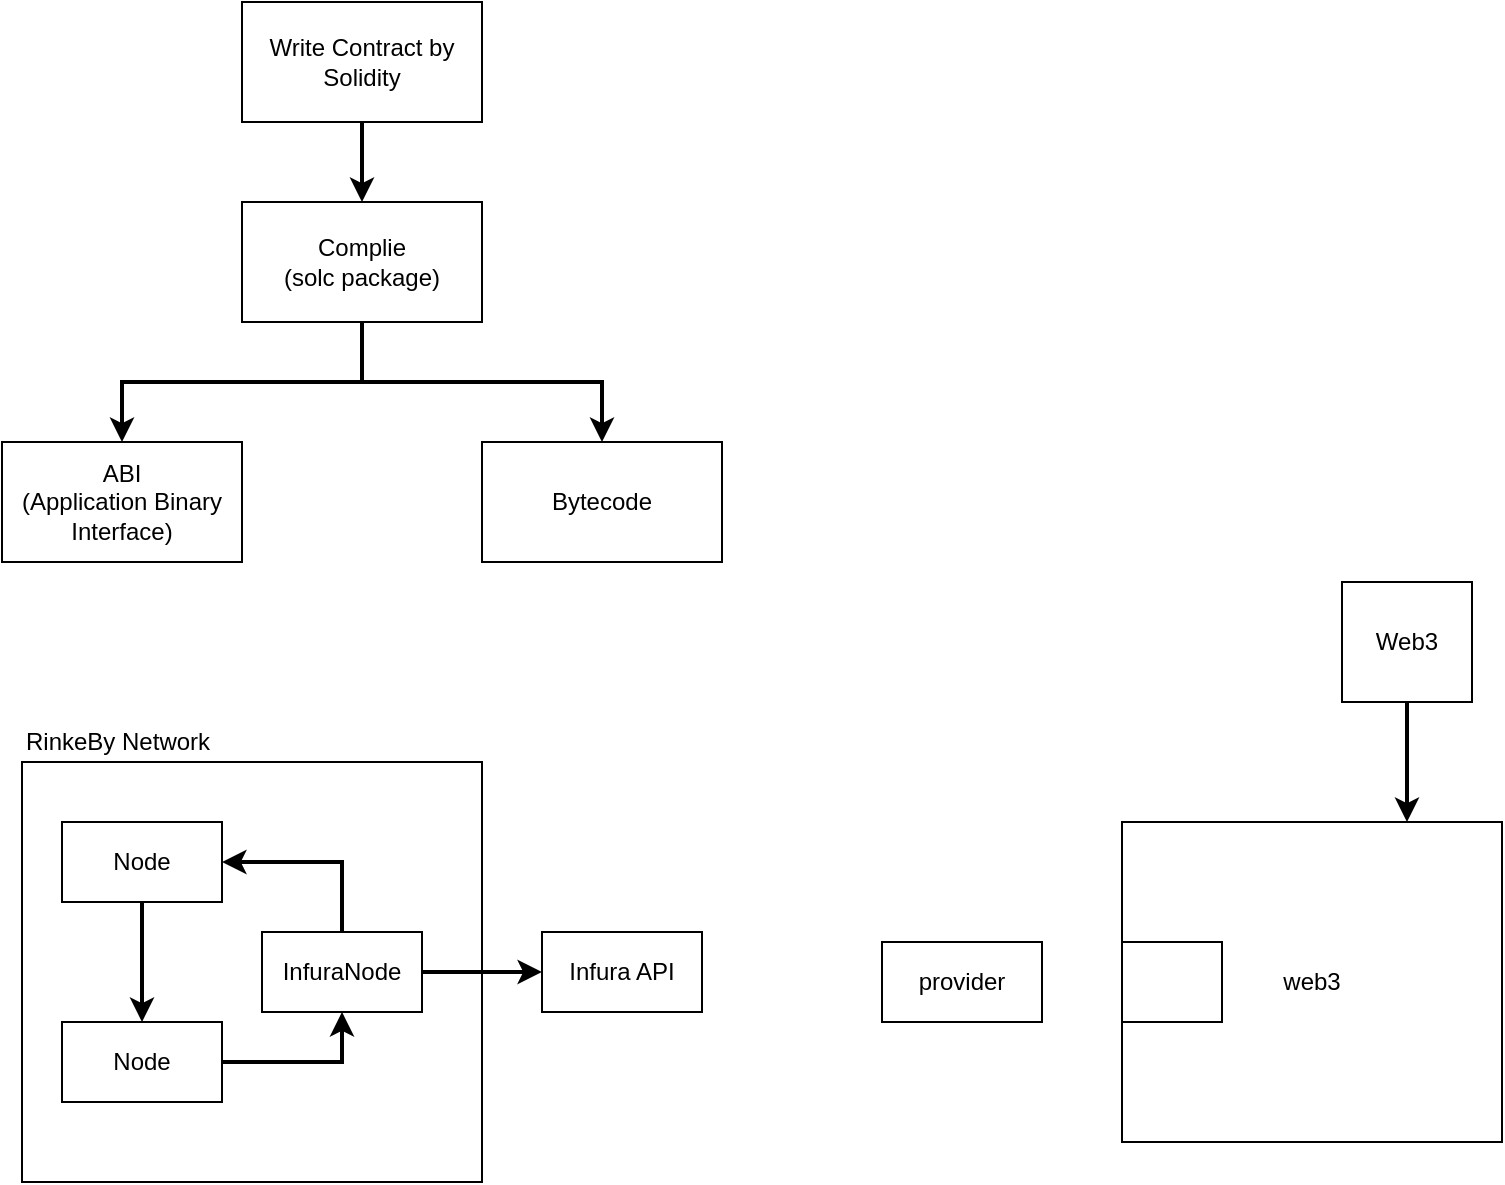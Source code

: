 <mxfile version="18.1.3" type="github">
  <diagram id="1TAZJR26wlhVooxjXiCl" name="01 make contract">
    <mxGraphModel dx="901" dy="591" grid="1" gridSize="10" guides="1" tooltips="1" connect="1" arrows="1" fold="1" page="1" pageScale="1" pageWidth="827" pageHeight="1169" math="0" shadow="0">
      <root>
        <mxCell id="0" />
        <mxCell id="1" parent="0" />
        <mxCell id="q7nCM3h_fM4fGf8NAMuB-3" value="" style="edgeStyle=orthogonalEdgeStyle;rounded=0;orthogonalLoop=1;jettySize=auto;html=1;strokeWidth=2;exitX=0.5;exitY=1;exitDx=0;exitDy=0;entryX=0.5;entryY=0;entryDx=0;entryDy=0;" edge="1" parent="1" source="q7nCM3h_fM4fGf8NAMuB-2" target="q7nCM3h_fM4fGf8NAMuB-5">
          <mxGeometry relative="1" as="geometry" />
        </mxCell>
        <mxCell id="q7nCM3h_fM4fGf8NAMuB-10" style="edgeStyle=orthogonalEdgeStyle;rounded=0;orthogonalLoop=1;jettySize=auto;html=1;exitX=0.5;exitY=1;exitDx=0;exitDy=0;strokeWidth=2;" edge="1" parent="1" source="q7nCM3h_fM4fGf8NAMuB-1" target="q7nCM3h_fM4fGf8NAMuB-2">
          <mxGeometry relative="1" as="geometry" />
        </mxCell>
        <mxCell id="q7nCM3h_fM4fGf8NAMuB-1" value="Write Contract by Solidity" style="rounded=0;whiteSpace=wrap;html=1;" vertex="1" parent="1">
          <mxGeometry x="140" y="100" width="120" height="60" as="geometry" />
        </mxCell>
        <mxCell id="q7nCM3h_fM4fGf8NAMuB-6" style="edgeStyle=orthogonalEdgeStyle;rounded=0;orthogonalLoop=1;jettySize=auto;html=1;strokeWidth=2;exitX=0.5;exitY=1;exitDx=0;exitDy=0;" edge="1" parent="1" source="q7nCM3h_fM4fGf8NAMuB-2" target="q7nCM3h_fM4fGf8NAMuB-4">
          <mxGeometry relative="1" as="geometry">
            <mxPoint x="120" y="310" as="sourcePoint" />
          </mxGeometry>
        </mxCell>
        <mxCell id="q7nCM3h_fM4fGf8NAMuB-2" value="Complie&lt;br&gt;(solc package)" style="rounded=0;whiteSpace=wrap;html=1;" vertex="1" parent="1">
          <mxGeometry x="140" y="200" width="120" height="60" as="geometry" />
        </mxCell>
        <mxCell id="q7nCM3h_fM4fGf8NAMuB-4" value="ABI&lt;br&gt;(Application Binary Interface)" style="rounded=0;whiteSpace=wrap;html=1;" vertex="1" parent="1">
          <mxGeometry x="20" y="320" width="120" height="60" as="geometry" />
        </mxCell>
        <mxCell id="q7nCM3h_fM4fGf8NAMuB-5" value="Bytecode" style="rounded=0;whiteSpace=wrap;html=1;" vertex="1" parent="1">
          <mxGeometry x="260" y="320" width="120" height="60" as="geometry" />
        </mxCell>
        <mxCell id="q7nCM3h_fM4fGf8NAMuB-12" style="edgeStyle=orthogonalEdgeStyle;rounded=0;orthogonalLoop=1;jettySize=auto;html=1;entryX=0.75;entryY=0;entryDx=0;entryDy=0;strokeWidth=2;" edge="1" parent="1" source="q7nCM3h_fM4fGf8NAMuB-9" target="q7nCM3h_fM4fGf8NAMuB-11">
          <mxGeometry relative="1" as="geometry" />
        </mxCell>
        <mxCell id="q7nCM3h_fM4fGf8NAMuB-9" value="Web3" style="rounded=0;whiteSpace=wrap;html=1;" vertex="1" parent="1">
          <mxGeometry x="690" y="390" width="65" height="60" as="geometry" />
        </mxCell>
        <mxCell id="q7nCM3h_fM4fGf8NAMuB-11" value="web3" style="rounded=0;whiteSpace=wrap;html=1;" vertex="1" parent="1">
          <mxGeometry x="580" y="510" width="190" height="160" as="geometry" />
        </mxCell>
        <mxCell id="q7nCM3h_fM4fGf8NAMuB-13" value="" style="rounded=0;whiteSpace=wrap;html=1;fillColor=none;" vertex="1" parent="1">
          <mxGeometry x="30" y="480" width="230" height="210" as="geometry" />
        </mxCell>
        <mxCell id="q7nCM3h_fM4fGf8NAMuB-19" style="edgeStyle=orthogonalEdgeStyle;rounded=0;orthogonalLoop=1;jettySize=auto;html=1;exitX=0.5;exitY=1;exitDx=0;exitDy=0;entryX=0.5;entryY=0;entryDx=0;entryDy=0;strokeWidth=2;" edge="1" parent="1" source="q7nCM3h_fM4fGf8NAMuB-14" target="q7nCM3h_fM4fGf8NAMuB-16">
          <mxGeometry relative="1" as="geometry" />
        </mxCell>
        <mxCell id="q7nCM3h_fM4fGf8NAMuB-14" value="Node" style="rounded=0;whiteSpace=wrap;html=1;strokeWidth=1;fillColor=none;" vertex="1" parent="1">
          <mxGeometry x="50" y="510" width="80" height="40" as="geometry" />
        </mxCell>
        <mxCell id="q7nCM3h_fM4fGf8NAMuB-20" style="edgeStyle=orthogonalEdgeStyle;rounded=0;orthogonalLoop=1;jettySize=auto;html=1;exitX=1;exitY=0.5;exitDx=0;exitDy=0;strokeWidth=2;" edge="1" parent="1" source="q7nCM3h_fM4fGf8NAMuB-16" target="q7nCM3h_fM4fGf8NAMuB-17">
          <mxGeometry relative="1" as="geometry" />
        </mxCell>
        <mxCell id="q7nCM3h_fM4fGf8NAMuB-16" value="Node" style="rounded=0;whiteSpace=wrap;html=1;strokeWidth=1;fillColor=none;" vertex="1" parent="1">
          <mxGeometry x="50" y="610" width="80" height="40" as="geometry" />
        </mxCell>
        <mxCell id="q7nCM3h_fM4fGf8NAMuB-18" style="edgeStyle=orthogonalEdgeStyle;rounded=0;orthogonalLoop=1;jettySize=auto;html=1;entryX=1;entryY=0.5;entryDx=0;entryDy=0;strokeWidth=2;exitX=0.5;exitY=0;exitDx=0;exitDy=0;" edge="1" parent="1" source="q7nCM3h_fM4fGf8NAMuB-17" target="q7nCM3h_fM4fGf8NAMuB-14">
          <mxGeometry relative="1" as="geometry" />
        </mxCell>
        <mxCell id="q7nCM3h_fM4fGf8NAMuB-25" style="edgeStyle=orthogonalEdgeStyle;rounded=0;orthogonalLoop=1;jettySize=auto;html=1;exitX=1;exitY=0.5;exitDx=0;exitDy=0;entryX=0;entryY=0.5;entryDx=0;entryDy=0;strokeWidth=2;" edge="1" parent="1" source="q7nCM3h_fM4fGf8NAMuB-17" target="q7nCM3h_fM4fGf8NAMuB-24">
          <mxGeometry relative="1" as="geometry" />
        </mxCell>
        <mxCell id="q7nCM3h_fM4fGf8NAMuB-17" value="InfuraNode" style="rounded=0;whiteSpace=wrap;html=1;strokeWidth=1;fillColor=none;" vertex="1" parent="1">
          <mxGeometry x="150" y="565" width="80" height="40" as="geometry" />
        </mxCell>
        <mxCell id="q7nCM3h_fM4fGf8NAMuB-21" value="RinkeBy Network" style="rounded=0;whiteSpace=wrap;html=1;strokeWidth=1;fillColor=none;strokeColor=none;align=left;" vertex="1" parent="1">
          <mxGeometry x="30" y="460" width="130" height="20" as="geometry" />
        </mxCell>
        <mxCell id="q7nCM3h_fM4fGf8NAMuB-24" value="Infura API" style="rounded=0;whiteSpace=wrap;html=1;strokeWidth=1;fillColor=none;" vertex="1" parent="1">
          <mxGeometry x="290" y="565" width="80" height="40" as="geometry" />
        </mxCell>
        <mxCell id="q7nCM3h_fM4fGf8NAMuB-26" value="" style="rounded=0;whiteSpace=wrap;html=1;strokeWidth=1;fillColor=none;" vertex="1" parent="1">
          <mxGeometry x="580" y="570" width="50" height="40" as="geometry" />
        </mxCell>
        <mxCell id="q7nCM3h_fM4fGf8NAMuB-28" value="provider" style="rounded=0;whiteSpace=wrap;html=1;strokeWidth=1;fillColor=none;" vertex="1" parent="1">
          <mxGeometry x="460" y="570" width="80" height="40" as="geometry" />
        </mxCell>
      </root>
    </mxGraphModel>
  </diagram>
</mxfile>
